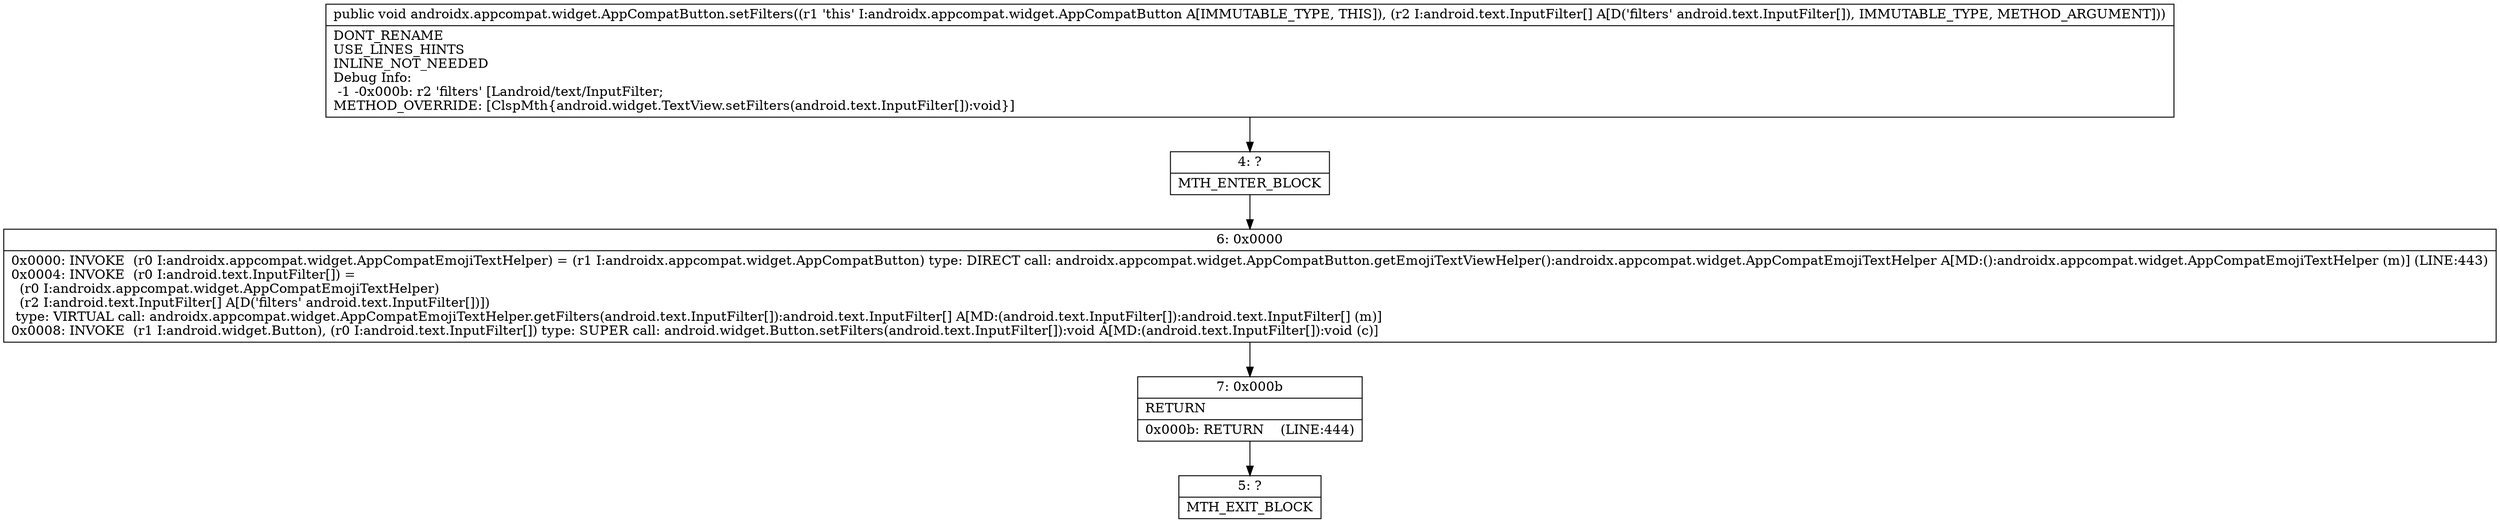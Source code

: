 digraph "CFG forandroidx.appcompat.widget.AppCompatButton.setFilters([Landroid\/text\/InputFilter;)V" {
Node_4 [shape=record,label="{4\:\ ?|MTH_ENTER_BLOCK\l}"];
Node_6 [shape=record,label="{6\:\ 0x0000|0x0000: INVOKE  (r0 I:androidx.appcompat.widget.AppCompatEmojiTextHelper) = (r1 I:androidx.appcompat.widget.AppCompatButton) type: DIRECT call: androidx.appcompat.widget.AppCompatButton.getEmojiTextViewHelper():androidx.appcompat.widget.AppCompatEmojiTextHelper A[MD:():androidx.appcompat.widget.AppCompatEmojiTextHelper (m)] (LINE:443)\l0x0004: INVOKE  (r0 I:android.text.InputFilter[]) = \l  (r0 I:androidx.appcompat.widget.AppCompatEmojiTextHelper)\l  (r2 I:android.text.InputFilter[] A[D('filters' android.text.InputFilter[])])\l type: VIRTUAL call: androidx.appcompat.widget.AppCompatEmojiTextHelper.getFilters(android.text.InputFilter[]):android.text.InputFilter[] A[MD:(android.text.InputFilter[]):android.text.InputFilter[] (m)]\l0x0008: INVOKE  (r1 I:android.widget.Button), (r0 I:android.text.InputFilter[]) type: SUPER call: android.widget.Button.setFilters(android.text.InputFilter[]):void A[MD:(android.text.InputFilter[]):void (c)]\l}"];
Node_7 [shape=record,label="{7\:\ 0x000b|RETURN\l|0x000b: RETURN    (LINE:444)\l}"];
Node_5 [shape=record,label="{5\:\ ?|MTH_EXIT_BLOCK\l}"];
MethodNode[shape=record,label="{public void androidx.appcompat.widget.AppCompatButton.setFilters((r1 'this' I:androidx.appcompat.widget.AppCompatButton A[IMMUTABLE_TYPE, THIS]), (r2 I:android.text.InputFilter[] A[D('filters' android.text.InputFilter[]), IMMUTABLE_TYPE, METHOD_ARGUMENT]))  | DONT_RENAME\lUSE_LINES_HINTS\lINLINE_NOT_NEEDED\lDebug Info:\l  \-1 \-0x000b: r2 'filters' [Landroid\/text\/InputFilter;\lMETHOD_OVERRIDE: [ClspMth\{android.widget.TextView.setFilters(android.text.InputFilter[]):void\}]\l}"];
MethodNode -> Node_4;Node_4 -> Node_6;
Node_6 -> Node_7;
Node_7 -> Node_5;
}

